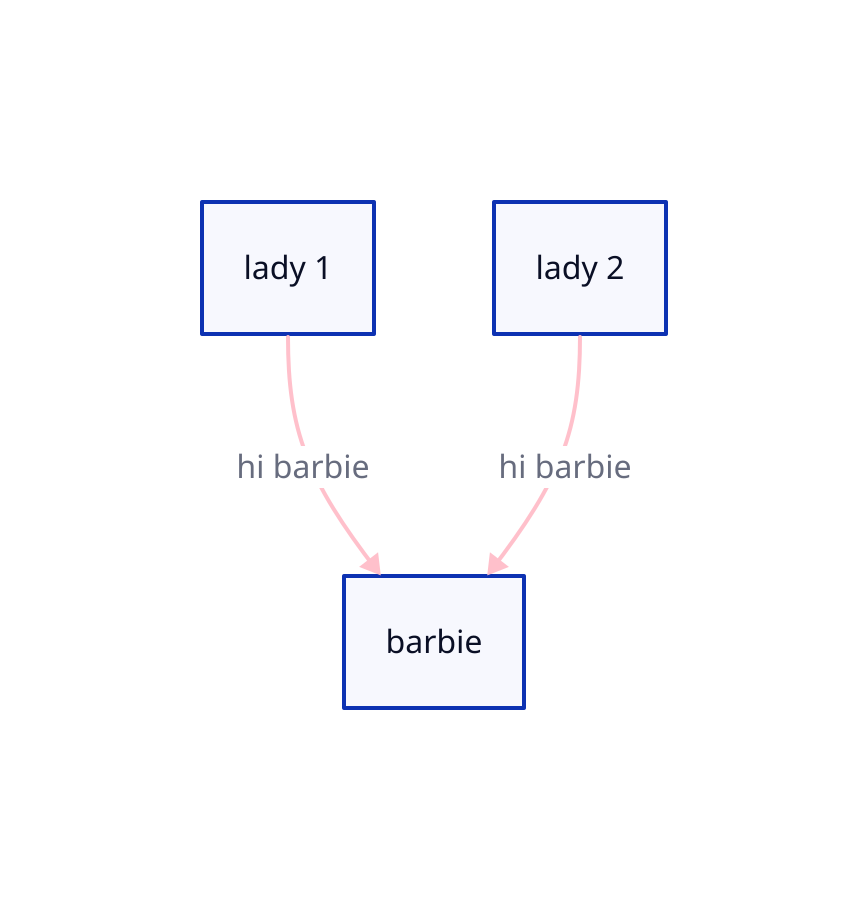 lady 1
lady 2

barbie

lady 1 -> barbie: hi barbie
lady 2 -> barbie: hi barbie

(lady* -> barbie)[*].style.stroke: pink
